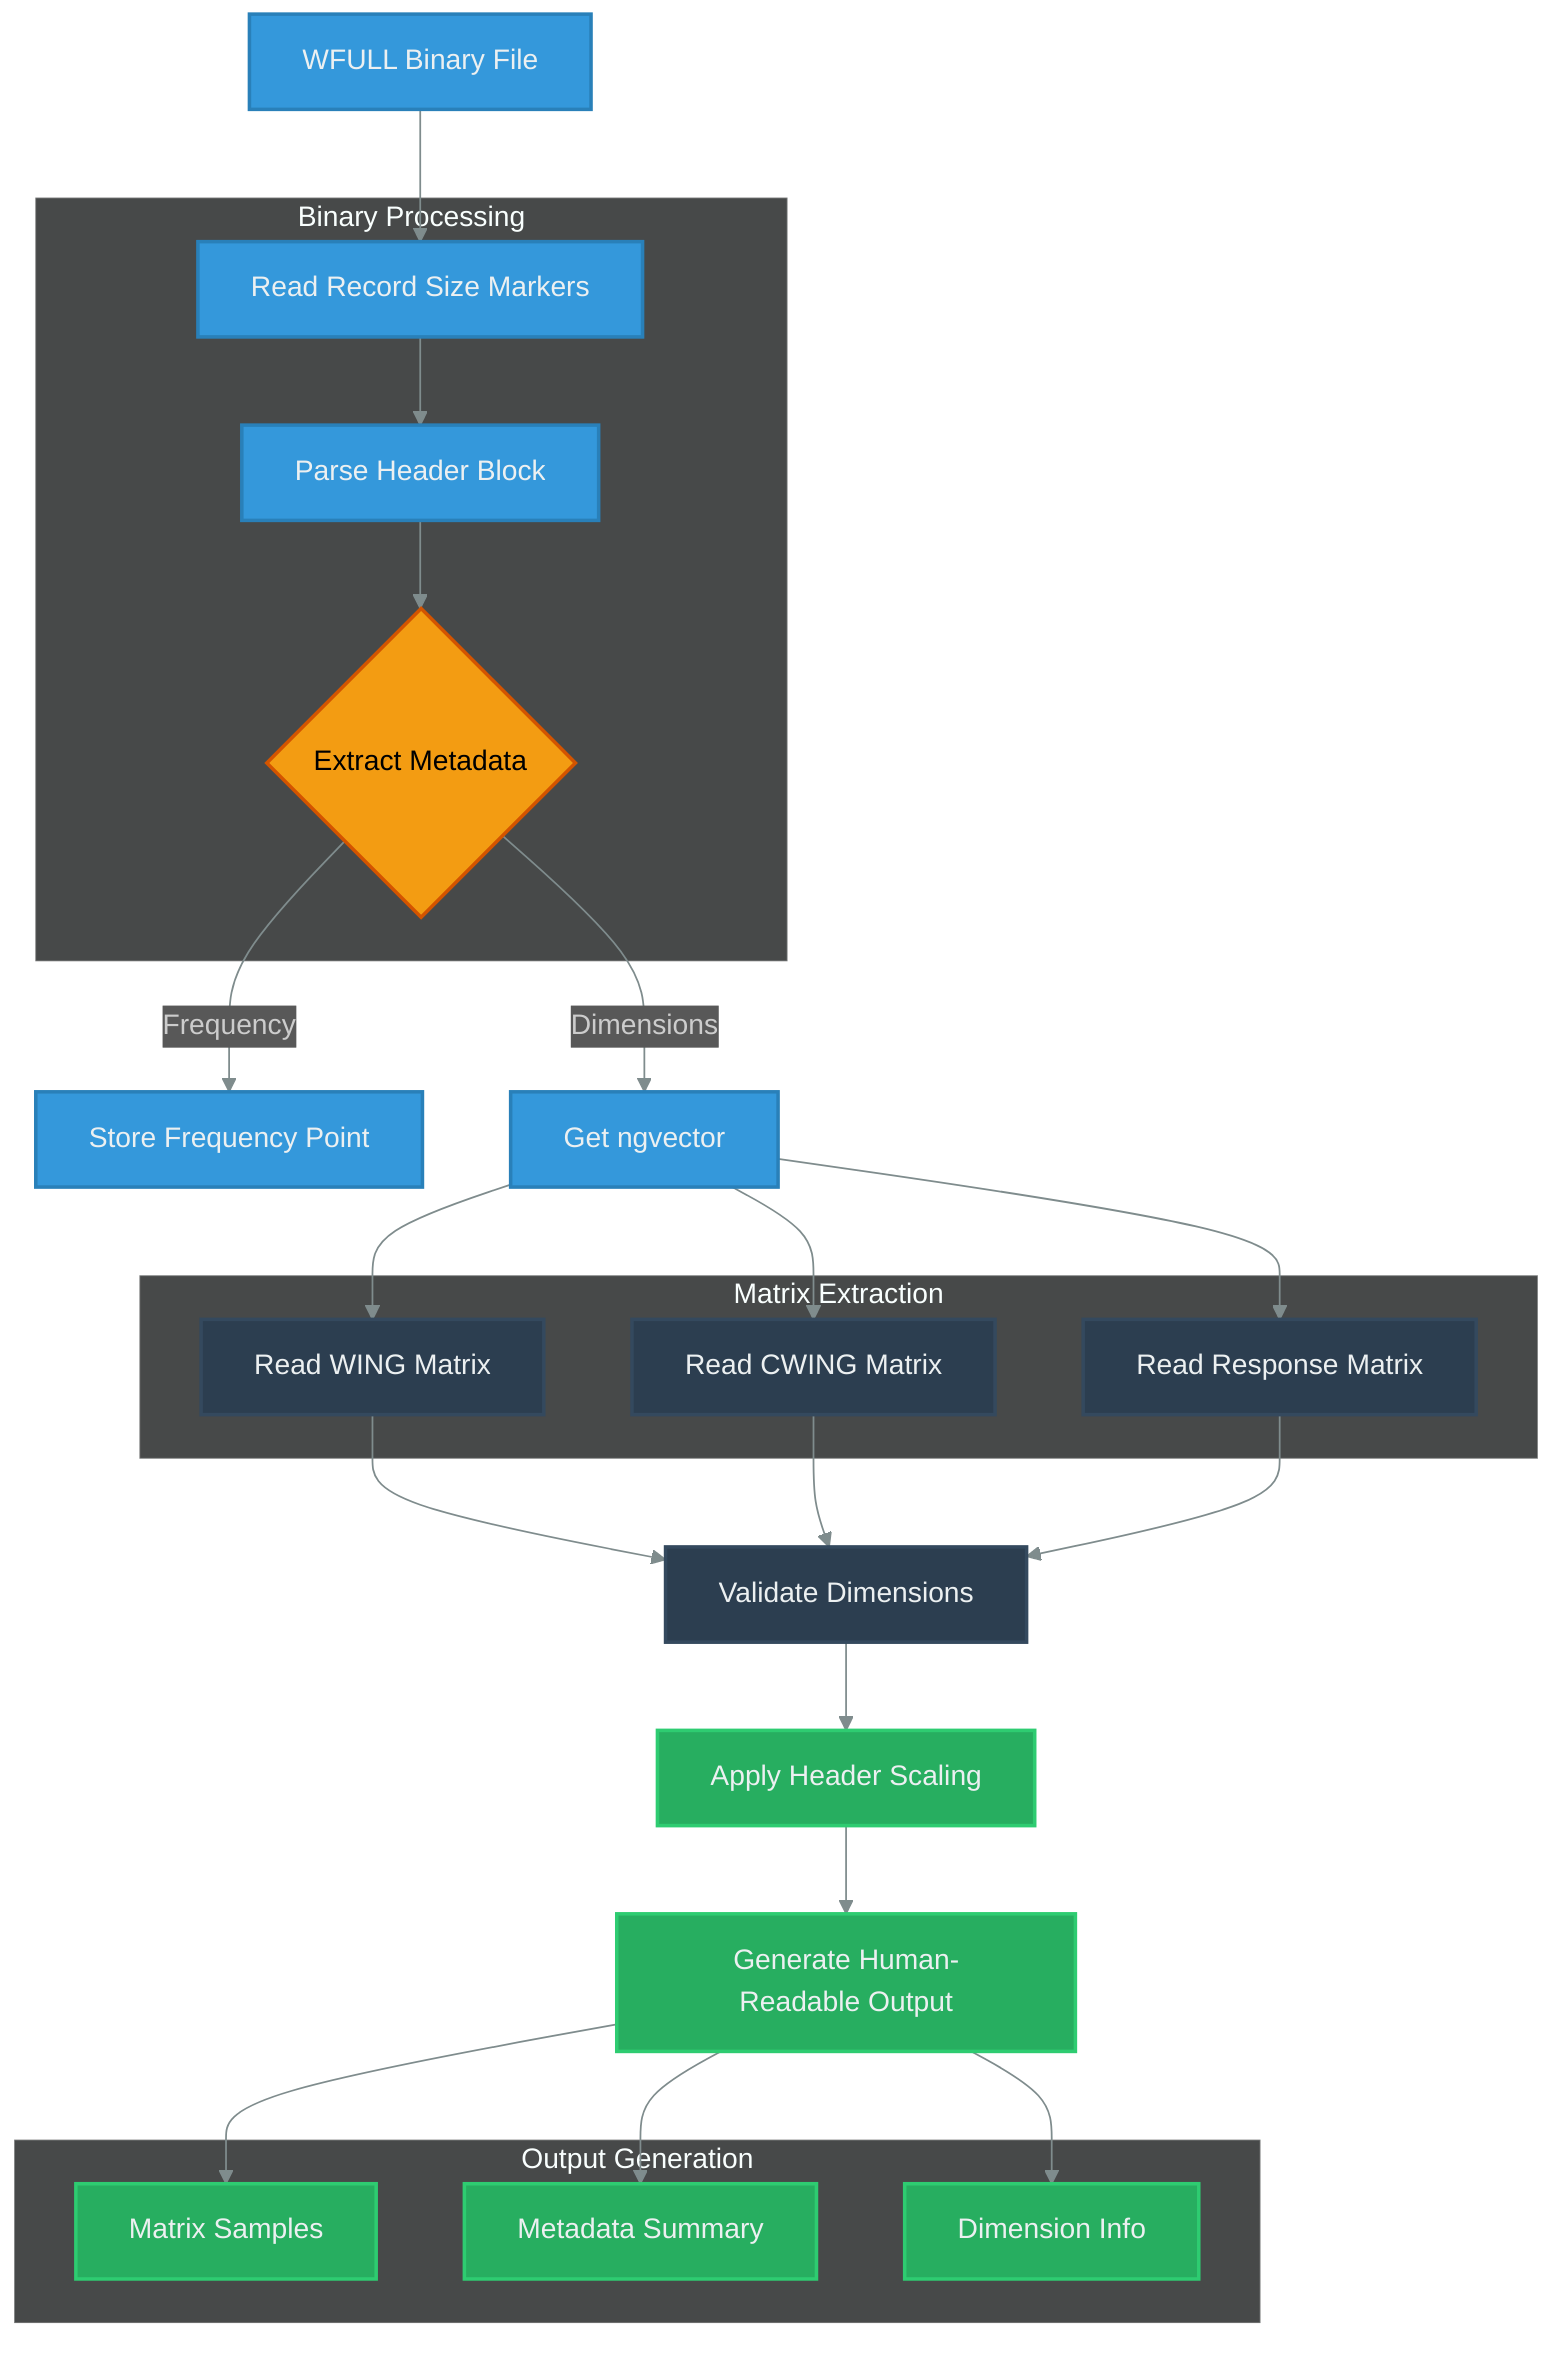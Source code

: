 %%{init: {'theme': 'dark', 'themeVariables': {
    'darkMode': true,
    'primaryColor': '#2C3E50',
    'primaryTextColor': '#ECF0F1',
    'primaryBorderColor': '#34495E',
    'lineColor': '#7F8C8D',
    'secondaryColor': '#3498DB',
    'tertiaryColor': '#2980B9',
    'background': 'transparent'
}}}%%
graph TD
    classDef processNode fill:#2C3E50,color:#ECF0F1,stroke:#34495E,stroke-width:2px;
    classDef dataNode fill:#3498DB,color:#ECF0F1,stroke:#2980B9,stroke-width:2px;
    classDef outputNode fill:#27AE60,color:#ECF0F1,stroke:#2ECC71,stroke-width:2px;
    classDef decisionNode fill:#F39C12,color:#000000,stroke:#D35400,stroke-width:2px;
    
    A[WFULL Binary File] --> B[Read Record Size Markers]
    B --> C[Parse Header Block]
    C --> D{Extract Metadata}
    D -->|Frequency| E[Store Frequency Point]
    D -->|Dimensions| F[Get ngvector]
    
    F --> G[Read WING Matrix]
    F --> H[Read CWING Matrix]
    F --> I[Read Response Matrix]
    
    G --> J[Validate Dimensions]
    H --> J
    I --> J
    
    J --> K[Apply Header Scaling]
    K --> L[Generate Human-Readable Output]
    
    L --> M[Matrix Samples]
    L --> N[Metadata Summary]
    L --> O[Dimension Info]
    
    subgraph "Binary Processing"
        B
        C
        D
    end
    
    subgraph "Matrix Extraction"
        G
        H
        I
    end
    
    subgraph "Output Generation"
        M
        N
        O
    end
    
    class A,B,C,E,F dataNode;
    class D decisionNode;
    class G,H,I,J processNode;
    class K,L,M,N,O outputNode;